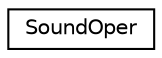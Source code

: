 digraph G
{
  edge [fontname="Helvetica",fontsize="10",labelfontname="Helvetica",labelfontsize="10"];
  node [fontname="Helvetica",fontsize="10",shape=record];
  rankdir="LR";
  Node1 [label="SoundOper",height=0.2,width=0.4,color="black", fillcolor="white", style="filled",URL="$struct_sound_oper.html"];
}
